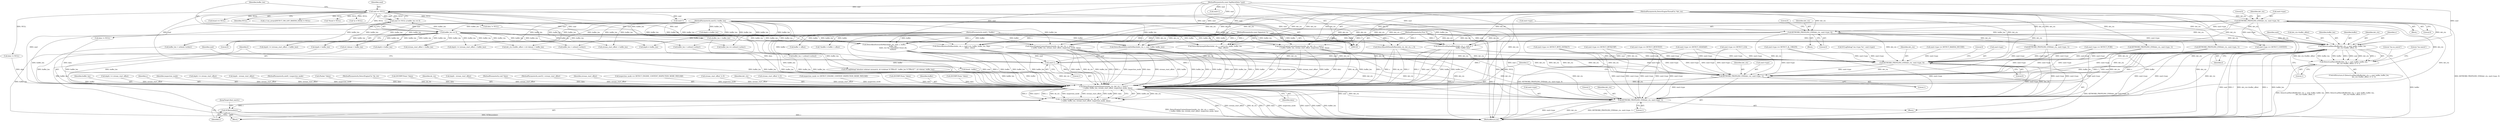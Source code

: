 digraph "0_suricata_47afc577ff763150f9b47f10331f5ef9eb847a57@pointer" {
"1001427" [label="(Call,DetectLuaMatchBuffer(det_ctx, s, smd, buffer, buffer_len,\n                    det_ctx->buffer_offset, f))"];
"1000179" [label="(Call,KEYWORD_PROFILING_END(det_ctx, smd->type, 0))"];
"1000162" [label="(Call,KEYWORD_PROFILING_END(det_ctx, smd->type, 0))"];
"1000132" [label="(MethodParameterIn,DetectEngineThreadCtx *det_ctx)"];
"1000133" [label="(MethodParameterIn,const Signature *s)"];
"1000172" [label="(Call,smd == NULL)"];
"1000134" [label="(MethodParameterIn,const SigMatchData *smd)"];
"1000136" [label="(MethodParameterIn,uint8_t *buffer)"];
"1000175" [label="(Call,buffer_len == 0)"];
"1000137" [label="(MethodParameterIn,uint32_t buffer_len)"];
"1000135" [label="(MethodParameterIn,Flow *f)"];
"1001426" [label="(Call,DetectLuaMatchBuffer(det_ctx, s, smd, buffer, buffer_len,\n                    det_ctx->buffer_offset, f) != 1)"];
"1001494" [label="(Call,KEYWORD_PROFILING_END(det_ctx, smd->type, 0))"];
"1001509" [label="(Call,KEYWORD_PROFILING_END(det_ctx, smd->type, 1))"];
"1001518" [label="(Call,DetectEngineContentInspection(de_ctx, det_ctx, s, smd+1,\n                f, buffer, buffer_len, stream_start_offset, inspection_mode, data))"];
"1001516" [label="(Call,r = DetectEngineContentInspection(de_ctx, det_ctx, s, smd+1,\n                f, buffer, buffer_len, stream_start_offset, inspection_mode, data))"];
"1001531" [label="(Call,SCReturnInt(r))"];
"1001534" [label="(Call,KEYWORD_PROFILING_END(det_ctx, smd->type, 1))"];
"1001522" [label="(Call,smd+1)"];
"1000133" [label="(MethodParameterIn,const Signature *s)"];
"1000910" [label="(Call,SCLogDebug(\"absolute isdataat mismatch, id->isdataat %\"PRIu32\", buffer_len %\"PRIu32\"\", id->dataat, buffer_len))"];
"1000177" [label="(Literal,0)"];
"1000629" [label="(Call,buffer + offset)"];
"1001527" [label="(Identifier,buffer_len)"];
"1000388" [label="(Call,depth <= stream_start_offset)"];
"1000137" [label="(MethodParameterIn,uint32_t buffer_len)"];
"1001530" [label="(Identifier,data)"];
"1001517" [label="(Identifier,r)"];
"1000926" [label="(Call,smd->type == DETECT_PCRE)"];
"1000600" [label="(Call,depth > buffer_len)"];
"1000134" [label="(MethodParameterIn,const SigMatchData *smd)"];
"1001354" [label="(Call,buffer_len == urilend->urilen1)"];
"1001532" [label="(Identifier,r)"];
"1001521" [label="(Identifier,s)"];
"1001499" [label="(Literal,0)"];
"1001518" [label="(Call,DetectEngineContentInspection(de_ctx, det_ctx, s, smd+1,\n                f, buffer, buffer_len, stream_start_offset, inspection_mode, data))"];
"1001462" [label="(Call,s->sm_arrays[DETECT_SM_LIST_BASE64_DATA] != NULL)"];
"1001510" [label="(Identifier,det_ctx)"];
"1001529" [label="(Identifier,inspection_mode)"];
"1001003" [label="(Call,KEYWORD_PROFILING_END(det_ctx, smd->type, 1))"];
"1000548" [label="(Call,depth <= stream_start_offset)"];
"1000135" [label="(MethodParameterIn,Flow *f)"];
"1000405" [label="(Call,depth - stream_start_offset)"];
"1000978" [label="(Call,DetectPcrePayloadMatch(det_ctx, s, smd, p, f,\n                                       buffer, buffer_len))"];
"1000139" [label="(MethodParameterIn,uint8_t inspection_mode)"];
"1001365" [label="(Call,buffer_len < urilend->urilen1)"];
"1000175" [label="(Call,buffer_len == 0)"];
"1000180" [label="(Identifier,det_ctx)"];
"1001514" [label="(Literal,1)"];
"1000132" [label="(MethodParameterIn,DetectEngineThreadCtx *det_ctx)"];
"1001203" [label="(Call,data != NULL)"];
"1001429" [label="(Identifier,s)"];
"1001430" [label="(Identifier,smd)"];
"1000225" [label="(Call,depth = buffer_len)"];
"1000188" [label="(Call,smd->type == DETECT_CONTENT)"];
"1000172" [label="(Call,smd == NULL)"];
"1001247" [label="(Call,smd->type == DETECT_BYTE_EXTRACT)"];
"1000973" [label="(Call,(Packet *)data)"];
"1000179" [label="(Call,KEYWORD_PROFILING_END(det_ctx, smd->type, 0))"];
"1001523" [label="(Identifier,smd)"];
"1000181" [label="(Call,smd->type)"];
"1000131" [label="(MethodParameterIn,DetectEngineCtx *de_ctx)"];
"1001210" [label="(Call,(DCERPCState *)data)"];
"1000173" [label="(Identifier,smd)"];
"1001509" [label="(Call,KEYWORD_PROFILING_END(det_ctx, smd->type, 1))"];
"1001533" [label="(JumpTarget,final_match:)"];
"1001494" [label="(Call,KEYWORD_PROFILING_END(det_ctx, smd->type, 0))"];
"1001433" [label="(Call,det_ctx->buffer_offset)"];
"1001511" [label="(Call,smd->type)"];
"1001440" [label="(Literal,\"lua no_match\")"];
"1001519" [label="(Identifier,de_ctx)"];
"1000859" [label="(Call,det_ctx->buffer_offset + id->dataat > buffer_len)"];
"1001443" [label="(Literal,\"lua match\")"];
"1001376" [label="(Call,buffer_len > urilend->urilen1)"];
"1001531" [label="(Call,SCReturnInt(r))"];
"1000565" [label="(Call,depth - stream_start_offset)"];
"1000140" [label="(MethodParameterIn,void *data)"];
"1000162" [label="(Call,KEYWORD_PROFILING_END(det_ctx, smd->type, 0))"];
"1001486" [label="(Call,SCLogDebug(\"sm->type %u\", smd->type))"];
"1000217" [label="(Call,*found = NULL)"];
"1000138" [label="(MethodParameterIn,uint32_t stream_start_offset)"];
"1001536" [label="(Call,smd->type)"];
"1000964" [label="(Call,*p = NULL)"];
"1000555" [label="(Call,depth >= (stream_start_offset + buffer_len))"];
"1001495" [label="(Identifier,det_ctx)"];
"1001160" [label="(Call,smd->type == DETECT_BYTEJUMP)"];
"1001054" [label="(Call,smd->type == DETECT_BYTETEST)"];
"1000892" [label="(Call,id->dataat < buffer_len)"];
"1001534" [label="(Call,KEYWORD_PROFILING_END(det_ctx, smd->type, 1))"];
"1001306" [label="(Call,DetectByteExtractDoMatch(det_ctx, smd, s, buffer,\n                                     buffer_len,\n                                     &det_ctx->bj_values[bed->local_id],\n                                     endian))"];
"1001508" [label="(Block,)"];
"1000643" [label="(Call,sbuffer_len > buffer_len)"];
"1000169" [label="(Literal,0)"];
"1001388" [label="(Call,buffer_len > urilend->urilen1)"];
"1001516" [label="(Call,r = DetectEngineContentInspection(de_ctx, det_ctx, s, smd+1,\n                f, buffer, buffer_len, stream_start_offset, inspection_mode, data))"];
"1000835" [label="(Call,smd->type == DETECT_ISDATAAT)"];
"1001528" [label="(Identifier,stream_start_offset)"];
"1001417" [label="(Call,smd->type == DETECT_LUA)"];
"1001432" [label="(Identifier,buffer_len)"];
"1001231" [label="(Call,DetectBytejumpDoMatch(det_ctx, s, smd->ctx, buffer, buffer_len,\n                                  flags, offset))"];
"1001431" [label="(Identifier,buffer)"];
"1001278" [label="(Call,data != NULL)"];
"1000141" [label="(Block,)"];
"1001425" [label="(ControlStructure,if (DetectLuaMatchBuffer(det_ctx, s, smd, buffer, buffer_len,\n                    det_ctx->buffer_offset, f) != 1))"];
"1000968" [label="(Call,inspection_mode == DETECT_ENGINE_CONTENT_INSPECTION_MODE_PAYLOAD)"];
"1001541" [label="(Literal,1)"];
"1000186" [label="(Literal,0)"];
"1000184" [label="(Literal,0)"];
"1000627" [label="(Call,*sbuffer = buffer + offset)"];
"1001447" [label="(Call,smd->type == DETECT_BASE64_DECODE)"];
"1001477" [label="(Call,DetectBase64DataDoMatch(de_ctx, det_ctx, s, f))"];
"1001327" [label="(Call,smd->type == DETECT_AL_URILEN)"];
"1001525" [label="(Identifier,f)"];
"1000728" [label="(Call,found - buffer)"];
"1000380" [label="(Call,stream_start_offset != 0)"];
"1000557" [label="(Call,stream_start_offset + buffer_len)"];
"1001428" [label="(Identifier,det_ctx)"];
"1001524" [label="(Literal,1)"];
"1000176" [label="(Identifier,buffer_len)"];
"1001501" [label="(Literal,0)"];
"1001454" [label="(Call,DetectBase64DecodeDoMatch(det_ctx, s, smd, buffer, buffer_len))"];
"1001520" [label="(Identifier,det_ctx)"];
"1000163" [label="(Identifier,det_ctx)"];
"1000538" [label="(Call,stream_start_offset != 0)"];
"1001115" [label="(Call,data != NULL)"];
"1001542" [label="(MethodReturn,int)"];
"1000798" [label="(Call,DetectEngineContentInspection(de_ctx, det_ctx, s, smd+1,\n                        f, buffer, buffer_len, stream_start_offset, inspection_mode, data))"];
"1000603" [label="(Call,depth = buffer_len)"];
"1001522" [label="(Call,smd+1)"];
"1001393" [label="(Call,buffer_len < urilend->urilen2)"];
"1000753" [label="(Call,inspection_mode == DETECT_ENGINE_CONTENT_INSPECTION_MODE_PAYLOAD)"];
"1001535" [label="(Identifier,det_ctx)"];
"1000156" [label="(Block,)"];
"1000670" [label="(Call,found == NULL)"];
"1001122" [label="(Call,(DCERPCState *)data)"];
"1001526" [label="(Identifier,buffer)"];
"1001143" [label="(Call,DetectBytetestDoMatch(det_ctx, s, smd->ctx, buffer, buffer_len, flags,\n                                  offset, value))"];
"1000164" [label="(Call,smd->type)"];
"1000174" [label="(Identifier,NULL)"];
"1001285" [label="(Call,(DCERPCState *)data)"];
"1000256" [label="(Call,depth = buffer_len)"];
"1000171" [label="(Call,smd == NULL || buffer_len == 0)"];
"1000395" [label="(Call,depth >= (stream_start_offset + buffer_len))"];
"1000178" [label="(Block,)"];
"1000397" [label="(Call,stream_start_offset + buffer_len)"];
"1001427" [label="(Call,DetectLuaMatchBuffer(det_ctx, s, smd, buffer, buffer_len,\n                    det_ctx->buffer_offset, f))"];
"1001436" [label="(Identifier,f)"];
"1001539" [label="(Literal,1)"];
"1000802" [label="(Call,smd+1)"];
"1001437" [label="(Literal,1)"];
"1000789" [label="(Call,KEYWORD_PROFILING_END(det_ctx, smd->type, 1))"];
"1001496" [label="(Call,smd->type)"];
"1001426" [label="(Call,DetectLuaMatchBuffer(det_ctx, s, smd, buffer, buffer_len,\n                    det_ctx->buffer_offset, f) != 1)"];
"1001020" [label="(Call,smd+1)"];
"1000167" [label="(Literal,0)"];
"1001470" [label="(Call,KEYWORD_PROFILING_END(det_ctx, smd->type, 1))"];
"1001016" [label="(Call,DetectEngineContentInspection(de_ctx, det_ctx, s, smd+1,\n                    f, buffer, buffer_len, stream_start_offset, inspection_mode, data))"];
"1000136" [label="(MethodParameterIn,uint8_t *buffer)"];
"1001427" -> "1001426"  [label="AST: "];
"1001427" -> "1001436"  [label="CFG: "];
"1001428" -> "1001427"  [label="AST: "];
"1001429" -> "1001427"  [label="AST: "];
"1001430" -> "1001427"  [label="AST: "];
"1001431" -> "1001427"  [label="AST: "];
"1001432" -> "1001427"  [label="AST: "];
"1001433" -> "1001427"  [label="AST: "];
"1001436" -> "1001427"  [label="AST: "];
"1001437" -> "1001427"  [label="CFG: "];
"1001427" -> "1001542"  [label="DDG: f"];
"1001427" -> "1001542"  [label="DDG: det_ctx->buffer_offset"];
"1001427" -> "1001542"  [label="DDG: s"];
"1001427" -> "1001542"  [label="DDG: buffer_len"];
"1001427" -> "1001542"  [label="DDG: buffer"];
"1001427" -> "1001542"  [label="DDG: smd"];
"1001427" -> "1001426"  [label="DDG: det_ctx->buffer_offset"];
"1001427" -> "1001426"  [label="DDG: buffer_len"];
"1001427" -> "1001426"  [label="DDG: buffer"];
"1001427" -> "1001426"  [label="DDG: f"];
"1001427" -> "1001426"  [label="DDG: smd"];
"1001427" -> "1001426"  [label="DDG: det_ctx"];
"1001427" -> "1001426"  [label="DDG: s"];
"1000179" -> "1001427"  [label="DDG: det_ctx"];
"1000162" -> "1001427"  [label="DDG: det_ctx"];
"1000132" -> "1001427"  [label="DDG: det_ctx"];
"1000133" -> "1001427"  [label="DDG: s"];
"1000172" -> "1001427"  [label="DDG: smd"];
"1000134" -> "1001427"  [label="DDG: smd"];
"1000136" -> "1001427"  [label="DDG: buffer"];
"1000175" -> "1001427"  [label="DDG: buffer_len"];
"1000137" -> "1001427"  [label="DDG: buffer_len"];
"1000135" -> "1001427"  [label="DDG: f"];
"1001427" -> "1001494"  [label="DDG: det_ctx"];
"1001427" -> "1001509"  [label="DDG: det_ctx"];
"1001427" -> "1001518"  [label="DDG: buffer_len"];
"1001427" -> "1001518"  [label="DDG: f"];
"1001427" -> "1001518"  [label="DDG: smd"];
"1001427" -> "1001518"  [label="DDG: s"];
"1001427" -> "1001518"  [label="DDG: buffer"];
"1001427" -> "1001522"  [label="DDG: smd"];
"1001427" -> "1001534"  [label="DDG: det_ctx"];
"1000179" -> "1000178"  [label="AST: "];
"1000179" -> "1000184"  [label="CFG: "];
"1000180" -> "1000179"  [label="AST: "];
"1000181" -> "1000179"  [label="AST: "];
"1000184" -> "1000179"  [label="AST: "];
"1000186" -> "1000179"  [label="CFG: "];
"1000179" -> "1001542"  [label="DDG: KEYWORD_PROFILING_END(det_ctx, smd->type, 0)"];
"1000162" -> "1000179"  [label="DDG: det_ctx"];
"1000162" -> "1000179"  [label="DDG: smd->type"];
"1000132" -> "1000179"  [label="DDG: det_ctx"];
"1000179" -> "1000188"  [label="DDG: smd->type"];
"1000179" -> "1000789"  [label="DDG: det_ctx"];
"1000179" -> "1000978"  [label="DDG: det_ctx"];
"1000179" -> "1001143"  [label="DDG: det_ctx"];
"1000179" -> "1001231"  [label="DDG: det_ctx"];
"1000179" -> "1001306"  [label="DDG: det_ctx"];
"1000179" -> "1001454"  [label="DDG: det_ctx"];
"1000179" -> "1001494"  [label="DDG: det_ctx"];
"1000179" -> "1001509"  [label="DDG: det_ctx"];
"1000179" -> "1001534"  [label="DDG: det_ctx"];
"1000162" -> "1000156"  [label="AST: "];
"1000162" -> "1000167"  [label="CFG: "];
"1000163" -> "1000162"  [label="AST: "];
"1000164" -> "1000162"  [label="AST: "];
"1000167" -> "1000162"  [label="AST: "];
"1000169" -> "1000162"  [label="CFG: "];
"1000162" -> "1001542"  [label="DDG: KEYWORD_PROFILING_END(det_ctx, smd->type, 0)"];
"1000132" -> "1000162"  [label="DDG: det_ctx"];
"1000162" -> "1000188"  [label="DDG: smd->type"];
"1000162" -> "1000789"  [label="DDG: det_ctx"];
"1000162" -> "1000978"  [label="DDG: det_ctx"];
"1000162" -> "1001143"  [label="DDG: det_ctx"];
"1000162" -> "1001231"  [label="DDG: det_ctx"];
"1000162" -> "1001306"  [label="DDG: det_ctx"];
"1000162" -> "1001454"  [label="DDG: det_ctx"];
"1000162" -> "1001494"  [label="DDG: det_ctx"];
"1000162" -> "1001509"  [label="DDG: det_ctx"];
"1000162" -> "1001534"  [label="DDG: det_ctx"];
"1000132" -> "1000130"  [label="AST: "];
"1000132" -> "1001542"  [label="DDG: det_ctx"];
"1000132" -> "1000789"  [label="DDG: det_ctx"];
"1000132" -> "1000798"  [label="DDG: det_ctx"];
"1000132" -> "1000978"  [label="DDG: det_ctx"];
"1000132" -> "1001003"  [label="DDG: det_ctx"];
"1000132" -> "1001016"  [label="DDG: det_ctx"];
"1000132" -> "1001143"  [label="DDG: det_ctx"];
"1000132" -> "1001231"  [label="DDG: det_ctx"];
"1000132" -> "1001306"  [label="DDG: det_ctx"];
"1000132" -> "1001454"  [label="DDG: det_ctx"];
"1000132" -> "1001470"  [label="DDG: det_ctx"];
"1000132" -> "1001477"  [label="DDG: det_ctx"];
"1000132" -> "1001494"  [label="DDG: det_ctx"];
"1000132" -> "1001509"  [label="DDG: det_ctx"];
"1000132" -> "1001518"  [label="DDG: det_ctx"];
"1000132" -> "1001534"  [label="DDG: det_ctx"];
"1000133" -> "1000130"  [label="AST: "];
"1000133" -> "1001542"  [label="DDG: s"];
"1000133" -> "1000798"  [label="DDG: s"];
"1000133" -> "1000978"  [label="DDG: s"];
"1000133" -> "1001016"  [label="DDG: s"];
"1000133" -> "1001143"  [label="DDG: s"];
"1000133" -> "1001231"  [label="DDG: s"];
"1000133" -> "1001306"  [label="DDG: s"];
"1000133" -> "1001454"  [label="DDG: s"];
"1000133" -> "1001477"  [label="DDG: s"];
"1000133" -> "1001518"  [label="DDG: s"];
"1000172" -> "1000171"  [label="AST: "];
"1000172" -> "1000174"  [label="CFG: "];
"1000173" -> "1000172"  [label="AST: "];
"1000174" -> "1000172"  [label="AST: "];
"1000176" -> "1000172"  [label="CFG: "];
"1000171" -> "1000172"  [label="CFG: "];
"1000172" -> "1001542"  [label="DDG: smd"];
"1000172" -> "1001542"  [label="DDG: NULL"];
"1000172" -> "1000171"  [label="DDG: smd"];
"1000172" -> "1000171"  [label="DDG: NULL"];
"1000134" -> "1000172"  [label="DDG: smd"];
"1000172" -> "1000217"  [label="DDG: NULL"];
"1000172" -> "1000670"  [label="DDG: NULL"];
"1000172" -> "1000798"  [label="DDG: smd"];
"1000172" -> "1000802"  [label="DDG: smd"];
"1000172" -> "1000964"  [label="DDG: NULL"];
"1000172" -> "1000978"  [label="DDG: smd"];
"1000172" -> "1001115"  [label="DDG: NULL"];
"1000172" -> "1001203"  [label="DDG: NULL"];
"1000172" -> "1001278"  [label="DDG: NULL"];
"1000172" -> "1001306"  [label="DDG: smd"];
"1000172" -> "1001454"  [label="DDG: smd"];
"1000172" -> "1001462"  [label="DDG: NULL"];
"1000172" -> "1001518"  [label="DDG: smd"];
"1000172" -> "1001522"  [label="DDG: smd"];
"1000134" -> "1000130"  [label="AST: "];
"1000134" -> "1001542"  [label="DDG: smd"];
"1000134" -> "1000798"  [label="DDG: smd"];
"1000134" -> "1000802"  [label="DDG: smd"];
"1000134" -> "1000978"  [label="DDG: smd"];
"1000134" -> "1001016"  [label="DDG: smd"];
"1000134" -> "1001020"  [label="DDG: smd"];
"1000134" -> "1001306"  [label="DDG: smd"];
"1000134" -> "1001454"  [label="DDG: smd"];
"1000134" -> "1001518"  [label="DDG: smd"];
"1000134" -> "1001522"  [label="DDG: smd"];
"1000136" -> "1000130"  [label="AST: "];
"1000136" -> "1001542"  [label="DDG: buffer"];
"1000136" -> "1000627"  [label="DDG: buffer"];
"1000136" -> "1000629"  [label="DDG: buffer"];
"1000136" -> "1000728"  [label="DDG: buffer"];
"1000136" -> "1000798"  [label="DDG: buffer"];
"1000136" -> "1000978"  [label="DDG: buffer"];
"1000136" -> "1001016"  [label="DDG: buffer"];
"1000136" -> "1001143"  [label="DDG: buffer"];
"1000136" -> "1001231"  [label="DDG: buffer"];
"1000136" -> "1001306"  [label="DDG: buffer"];
"1000136" -> "1001454"  [label="DDG: buffer"];
"1000136" -> "1001518"  [label="DDG: buffer"];
"1000175" -> "1000171"  [label="AST: "];
"1000175" -> "1000177"  [label="CFG: "];
"1000176" -> "1000175"  [label="AST: "];
"1000177" -> "1000175"  [label="AST: "];
"1000171" -> "1000175"  [label="CFG: "];
"1000175" -> "1001542"  [label="DDG: buffer_len"];
"1000175" -> "1000171"  [label="DDG: buffer_len"];
"1000175" -> "1000171"  [label="DDG: 0"];
"1000137" -> "1000175"  [label="DDG: buffer_len"];
"1000175" -> "1000225"  [label="DDG: buffer_len"];
"1000175" -> "1000256"  [label="DDG: buffer_len"];
"1000175" -> "1000395"  [label="DDG: buffer_len"];
"1000175" -> "1000397"  [label="DDG: buffer_len"];
"1000175" -> "1000555"  [label="DDG: buffer_len"];
"1000175" -> "1000557"  [label="DDG: buffer_len"];
"1000175" -> "1000600"  [label="DDG: buffer_len"];
"1000175" -> "1000859"  [label="DDG: buffer_len"];
"1000175" -> "1000892"  [label="DDG: buffer_len"];
"1000175" -> "1000978"  [label="DDG: buffer_len"];
"1000175" -> "1001143"  [label="DDG: buffer_len"];
"1000175" -> "1001231"  [label="DDG: buffer_len"];
"1000175" -> "1001306"  [label="DDG: buffer_len"];
"1000175" -> "1001354"  [label="DDG: buffer_len"];
"1000175" -> "1001365"  [label="DDG: buffer_len"];
"1000175" -> "1001376"  [label="DDG: buffer_len"];
"1000175" -> "1001388"  [label="DDG: buffer_len"];
"1000175" -> "1001454"  [label="DDG: buffer_len"];
"1000175" -> "1001518"  [label="DDG: buffer_len"];
"1000137" -> "1000130"  [label="AST: "];
"1000137" -> "1001542"  [label="DDG: buffer_len"];
"1000137" -> "1000225"  [label="DDG: buffer_len"];
"1000137" -> "1000256"  [label="DDG: buffer_len"];
"1000137" -> "1000395"  [label="DDG: buffer_len"];
"1000137" -> "1000397"  [label="DDG: buffer_len"];
"1000137" -> "1000555"  [label="DDG: buffer_len"];
"1000137" -> "1000557"  [label="DDG: buffer_len"];
"1000137" -> "1000600"  [label="DDG: buffer_len"];
"1000137" -> "1000603"  [label="DDG: buffer_len"];
"1000137" -> "1000643"  [label="DDG: buffer_len"];
"1000137" -> "1000798"  [label="DDG: buffer_len"];
"1000137" -> "1000859"  [label="DDG: buffer_len"];
"1000137" -> "1000892"  [label="DDG: buffer_len"];
"1000137" -> "1000910"  [label="DDG: buffer_len"];
"1000137" -> "1000978"  [label="DDG: buffer_len"];
"1000137" -> "1001016"  [label="DDG: buffer_len"];
"1000137" -> "1001143"  [label="DDG: buffer_len"];
"1000137" -> "1001231"  [label="DDG: buffer_len"];
"1000137" -> "1001306"  [label="DDG: buffer_len"];
"1000137" -> "1001354"  [label="DDG: buffer_len"];
"1000137" -> "1001365"  [label="DDG: buffer_len"];
"1000137" -> "1001376"  [label="DDG: buffer_len"];
"1000137" -> "1001388"  [label="DDG: buffer_len"];
"1000137" -> "1001393"  [label="DDG: buffer_len"];
"1000137" -> "1001454"  [label="DDG: buffer_len"];
"1000137" -> "1001518"  [label="DDG: buffer_len"];
"1000135" -> "1000130"  [label="AST: "];
"1000135" -> "1001542"  [label="DDG: f"];
"1000135" -> "1000798"  [label="DDG: f"];
"1000135" -> "1000978"  [label="DDG: f"];
"1000135" -> "1001016"  [label="DDG: f"];
"1000135" -> "1001477"  [label="DDG: f"];
"1000135" -> "1001518"  [label="DDG: f"];
"1001426" -> "1001425"  [label="AST: "];
"1001426" -> "1001437"  [label="CFG: "];
"1001437" -> "1001426"  [label="AST: "];
"1001440" -> "1001426"  [label="CFG: "];
"1001443" -> "1001426"  [label="CFG: "];
"1001426" -> "1001542"  [label="DDG: DetectLuaMatchBuffer(det_ctx, s, smd, buffer, buffer_len,\n                    det_ctx->buffer_offset, f)"];
"1001426" -> "1001542"  [label="DDG: DetectLuaMatchBuffer(det_ctx, s, smd, buffer, buffer_len,\n                    det_ctx->buffer_offset, f) != 1"];
"1001494" -> "1000141"  [label="AST: "];
"1001494" -> "1001499"  [label="CFG: "];
"1001495" -> "1001494"  [label="AST: "];
"1001496" -> "1001494"  [label="AST: "];
"1001499" -> "1001494"  [label="AST: "];
"1001501" -> "1001494"  [label="CFG: "];
"1001494" -> "1001542"  [label="DDG: KEYWORD_PROFILING_END(det_ctx, smd->type, 0)"];
"1001231" -> "1001494"  [label="DDG: det_ctx"];
"1000978" -> "1001494"  [label="DDG: det_ctx"];
"1001016" -> "1001494"  [label="DDG: det_ctx"];
"1000798" -> "1001494"  [label="DDG: det_ctx"];
"1001306" -> "1001494"  [label="DDG: det_ctx"];
"1001454" -> "1001494"  [label="DDG: det_ctx"];
"1001477" -> "1001494"  [label="DDG: det_ctx"];
"1001143" -> "1001494"  [label="DDG: det_ctx"];
"1000789" -> "1001494"  [label="DDG: smd->type"];
"1001054" -> "1001494"  [label="DDG: smd->type"];
"1001486" -> "1001494"  [label="DDG: smd->type"];
"1001447" -> "1001494"  [label="DDG: smd->type"];
"1001417" -> "1001494"  [label="DDG: smd->type"];
"1000926" -> "1001494"  [label="DDG: smd->type"];
"1001327" -> "1001494"  [label="DDG: smd->type"];
"1001160" -> "1001494"  [label="DDG: smd->type"];
"1000835" -> "1001494"  [label="DDG: smd->type"];
"1001470" -> "1001494"  [label="DDG: smd->type"];
"1000188" -> "1001494"  [label="DDG: smd->type"];
"1001003" -> "1001494"  [label="DDG: smd->type"];
"1001247" -> "1001494"  [label="DDG: smd->type"];
"1001494" -> "1001509"  [label="DDG: det_ctx"];
"1001494" -> "1001509"  [label="DDG: smd->type"];
"1001494" -> "1001534"  [label="DDG: det_ctx"];
"1001494" -> "1001534"  [label="DDG: smd->type"];
"1001509" -> "1001508"  [label="AST: "];
"1001509" -> "1001514"  [label="CFG: "];
"1001510" -> "1001509"  [label="AST: "];
"1001511" -> "1001509"  [label="AST: "];
"1001514" -> "1001509"  [label="AST: "];
"1001517" -> "1001509"  [label="CFG: "];
"1001231" -> "1001509"  [label="DDG: det_ctx"];
"1000798" -> "1001509"  [label="DDG: det_ctx"];
"1001306" -> "1001509"  [label="DDG: det_ctx"];
"1001143" -> "1001509"  [label="DDG: det_ctx"];
"1000978" -> "1001509"  [label="DDG: det_ctx"];
"1000789" -> "1001509"  [label="DDG: smd->type"];
"1001054" -> "1001509"  [label="DDG: smd->type"];
"1001417" -> "1001509"  [label="DDG: smd->type"];
"1000188" -> "1001509"  [label="DDG: smd->type"];
"1000926" -> "1001509"  [label="DDG: smd->type"];
"1001327" -> "1001509"  [label="DDG: smd->type"];
"1001160" -> "1001509"  [label="DDG: smd->type"];
"1000835" -> "1001509"  [label="DDG: smd->type"];
"1001003" -> "1001509"  [label="DDG: smd->type"];
"1001247" -> "1001509"  [label="DDG: smd->type"];
"1001509" -> "1001518"  [label="DDG: det_ctx"];
"1001509" -> "1001534"  [label="DDG: smd->type"];
"1001518" -> "1001516"  [label="AST: "];
"1001518" -> "1001530"  [label="CFG: "];
"1001519" -> "1001518"  [label="AST: "];
"1001520" -> "1001518"  [label="AST: "];
"1001521" -> "1001518"  [label="AST: "];
"1001522" -> "1001518"  [label="AST: "];
"1001525" -> "1001518"  [label="AST: "];
"1001526" -> "1001518"  [label="AST: "];
"1001527" -> "1001518"  [label="AST: "];
"1001528" -> "1001518"  [label="AST: "];
"1001529" -> "1001518"  [label="AST: "];
"1001530" -> "1001518"  [label="AST: "];
"1001516" -> "1001518"  [label="CFG: "];
"1001518" -> "1001542"  [label="DDG: s"];
"1001518" -> "1001542"  [label="DDG: stream_start_offset"];
"1001518" -> "1001542"  [label="DDG: de_ctx"];
"1001518" -> "1001542"  [label="DDG: f"];
"1001518" -> "1001542"  [label="DDG: data"];
"1001518" -> "1001542"  [label="DDG: inspection_mode"];
"1001518" -> "1001542"  [label="DDG: smd+1"];
"1001518" -> "1001542"  [label="DDG: buffer"];
"1001518" -> "1001542"  [label="DDG: buffer_len"];
"1001518" -> "1001516"  [label="DDG: buffer_len"];
"1001518" -> "1001516"  [label="DDG: det_ctx"];
"1001518" -> "1001516"  [label="DDG: f"];
"1001518" -> "1001516"  [label="DDG: smd+1"];
"1001518" -> "1001516"  [label="DDG: s"];
"1001518" -> "1001516"  [label="DDG: de_ctx"];
"1001518" -> "1001516"  [label="DDG: inspection_mode"];
"1001518" -> "1001516"  [label="DDG: stream_start_offset"];
"1001518" -> "1001516"  [label="DDG: buffer"];
"1001518" -> "1001516"  [label="DDG: data"];
"1000798" -> "1001518"  [label="DDG: de_ctx"];
"1000798" -> "1001518"  [label="DDG: buffer_len"];
"1000798" -> "1001518"  [label="DDG: f"];
"1000798" -> "1001518"  [label="DDG: s"];
"1000798" -> "1001518"  [label="DDG: inspection_mode"];
"1000798" -> "1001518"  [label="DDG: stream_start_offset"];
"1000798" -> "1001518"  [label="DDG: buffer"];
"1000798" -> "1001518"  [label="DDG: data"];
"1001477" -> "1001518"  [label="DDG: de_ctx"];
"1001477" -> "1001518"  [label="DDG: f"];
"1001477" -> "1001518"  [label="DDG: s"];
"1001016" -> "1001518"  [label="DDG: de_ctx"];
"1001016" -> "1001518"  [label="DDG: buffer_len"];
"1001016" -> "1001518"  [label="DDG: f"];
"1001016" -> "1001518"  [label="DDG: s"];
"1001016" -> "1001518"  [label="DDG: inspection_mode"];
"1001016" -> "1001518"  [label="DDG: stream_start_offset"];
"1001016" -> "1001518"  [label="DDG: buffer"];
"1001016" -> "1001518"  [label="DDG: data"];
"1000131" -> "1001518"  [label="DDG: de_ctx"];
"1001376" -> "1001518"  [label="DDG: buffer_len"];
"1000859" -> "1001518"  [label="DDG: buffer_len"];
"1001454" -> "1001518"  [label="DDG: buffer_len"];
"1001454" -> "1001518"  [label="DDG: smd"];
"1001454" -> "1001518"  [label="DDG: s"];
"1001454" -> "1001518"  [label="DDG: buffer"];
"1000600" -> "1001518"  [label="DDG: buffer_len"];
"1001231" -> "1001518"  [label="DDG: buffer_len"];
"1001231" -> "1001518"  [label="DDG: s"];
"1001231" -> "1001518"  [label="DDG: buffer"];
"1001388" -> "1001518"  [label="DDG: buffer_len"];
"1001365" -> "1001518"  [label="DDG: buffer_len"];
"1001354" -> "1001518"  [label="DDG: buffer_len"];
"1001143" -> "1001518"  [label="DDG: buffer_len"];
"1001143" -> "1001518"  [label="DDG: s"];
"1001143" -> "1001518"  [label="DDG: buffer"];
"1001306" -> "1001518"  [label="DDG: buffer_len"];
"1001306" -> "1001518"  [label="DDG: smd"];
"1001306" -> "1001518"  [label="DDG: s"];
"1001306" -> "1001518"  [label="DDG: buffer"];
"1000643" -> "1001518"  [label="DDG: buffer_len"];
"1001393" -> "1001518"  [label="DDG: buffer_len"];
"1000978" -> "1001518"  [label="DDG: buffer_len"];
"1000978" -> "1001518"  [label="DDG: f"];
"1000978" -> "1001518"  [label="DDG: smd"];
"1000978" -> "1001518"  [label="DDG: s"];
"1000978" -> "1001518"  [label="DDG: buffer"];
"1000892" -> "1001518"  [label="DDG: buffer_len"];
"1000910" -> "1001518"  [label="DDG: buffer_len"];
"1000753" -> "1001518"  [label="DDG: inspection_mode"];
"1000968" -> "1001518"  [label="DDG: inspection_mode"];
"1000139" -> "1001518"  [label="DDG: inspection_mode"];
"1000548" -> "1001518"  [label="DDG: stream_start_offset"];
"1000405" -> "1001518"  [label="DDG: stream_start_offset"];
"1000565" -> "1001518"  [label="DDG: stream_start_offset"];
"1000388" -> "1001518"  [label="DDG: stream_start_offset"];
"1000538" -> "1001518"  [label="DDG: stream_start_offset"];
"1000380" -> "1001518"  [label="DDG: stream_start_offset"];
"1000138" -> "1001518"  [label="DDG: stream_start_offset"];
"1000728" -> "1001518"  [label="DDG: buffer"];
"1001122" -> "1001518"  [label="DDG: data"];
"1001115" -> "1001518"  [label="DDG: data"];
"1000973" -> "1001518"  [label="DDG: data"];
"1001203" -> "1001518"  [label="DDG: data"];
"1001278" -> "1001518"  [label="DDG: data"];
"1001210" -> "1001518"  [label="DDG: data"];
"1001285" -> "1001518"  [label="DDG: data"];
"1000140" -> "1001518"  [label="DDG: data"];
"1001518" -> "1001534"  [label="DDG: det_ctx"];
"1001516" -> "1001508"  [label="AST: "];
"1001517" -> "1001516"  [label="AST: "];
"1001532" -> "1001516"  [label="CFG: "];
"1001516" -> "1001542"  [label="DDG: DetectEngineContentInspection(de_ctx, det_ctx, s, smd+1,\n                f, buffer, buffer_len, stream_start_offset, inspection_mode, data)"];
"1001516" -> "1001531"  [label="DDG: r"];
"1001531" -> "1001508"  [label="AST: "];
"1001531" -> "1001532"  [label="CFG: "];
"1001532" -> "1001531"  [label="AST: "];
"1001533" -> "1001531"  [label="CFG: "];
"1001531" -> "1001542"  [label="DDG: SCReturnInt(r)"];
"1001531" -> "1001542"  [label="DDG: r"];
"1001534" -> "1000141"  [label="AST: "];
"1001534" -> "1001539"  [label="CFG: "];
"1001535" -> "1001534"  [label="AST: "];
"1001536" -> "1001534"  [label="AST: "];
"1001539" -> "1001534"  [label="AST: "];
"1001541" -> "1001534"  [label="CFG: "];
"1001534" -> "1001542"  [label="DDG: det_ctx"];
"1001534" -> "1001542"  [label="DDG: KEYWORD_PROFILING_END(det_ctx, smd->type, 1)"];
"1001534" -> "1001542"  [label="DDG: smd->type"];
"1001231" -> "1001534"  [label="DDG: det_ctx"];
"1000798" -> "1001534"  [label="DDG: det_ctx"];
"1001306" -> "1001534"  [label="DDG: det_ctx"];
"1001477" -> "1001534"  [label="DDG: det_ctx"];
"1001143" -> "1001534"  [label="DDG: det_ctx"];
"1000978" -> "1001534"  [label="DDG: det_ctx"];
"1000789" -> "1001534"  [label="DDG: smd->type"];
"1001054" -> "1001534"  [label="DDG: smd->type"];
"1001417" -> "1001534"  [label="DDG: smd->type"];
"1001327" -> "1001534"  [label="DDG: smd->type"];
"1001160" -> "1001534"  [label="DDG: smd->type"];
"1000835" -> "1001534"  [label="DDG: smd->type"];
"1001470" -> "1001534"  [label="DDG: smd->type"];
"1000188" -> "1001534"  [label="DDG: smd->type"];
"1000926" -> "1001534"  [label="DDG: smd->type"];
"1001003" -> "1001534"  [label="DDG: smd->type"];
"1001247" -> "1001534"  [label="DDG: smd->type"];
"1001522" -> "1001524"  [label="CFG: "];
"1001523" -> "1001522"  [label="AST: "];
"1001524" -> "1001522"  [label="AST: "];
"1001525" -> "1001522"  [label="CFG: "];
"1001522" -> "1001542"  [label="DDG: smd"];
"1000978" -> "1001522"  [label="DDG: smd"];
"1001306" -> "1001522"  [label="DDG: smd"];
"1001454" -> "1001522"  [label="DDG: smd"];
}
